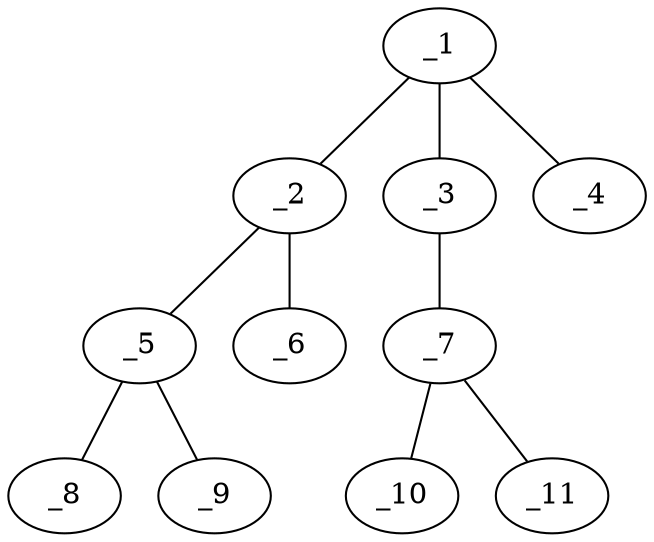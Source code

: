 graph molid295435 {
	_1	 [charge=0,
		chem=1,
		symbol="C  ",
		x="4.5981",
		y="0.25"];
	_2	 [charge=0,
		chem=1,
		symbol="C  ",
		x="3.7321",
		y="-0.25"];
	_1 -- _2	 [valence=1];
	_3	 [charge=0,
		chem=1,
		symbol="C  ",
		x="5.4641",
		y="-0.25"];
	_1 -- _3	 [valence=1];
	_4	 [charge=0,
		chem=1,
		symbol="C  ",
		x="4.5981",
		y="1.25"];
	_1 -- _4	 [valence=1];
	_5	 [charge=0,
		chem=1,
		symbol="C  ",
		x="2.866",
		y="0.25"];
	_2 -- _5	 [valence=1];
	_6	 [charge=0,
		chem=4,
		symbol="N  ",
		x="3.7321",
		y="-1.25"];
	_2 -- _6	 [valence=1];
	_7	 [charge=0,
		chem=1,
		symbol="C  ",
		x="6.3301",
		y="0.25"];
	_3 -- _7	 [valence=1];
	_8	 [charge=0,
		chem=2,
		symbol="O  ",
		x=2,
		y="-0.25"];
	_5 -- _8	 [valence=2];
	_9	 [charge=0,
		chem=2,
		symbol="O  ",
		x="2.866",
		y="1.25"];
	_5 -- _9	 [valence=1];
	_10	 [charge=0,
		chem=2,
		symbol="O  ",
		x="7.1962",
		y="-0.25"];
	_7 -- _10	 [valence=2];
	_11	 [charge=0,
		chem=2,
		symbol="O  ",
		x="6.3301",
		y="1.25"];
	_7 -- _11	 [valence=1];
}
